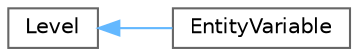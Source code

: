 digraph "Graphical Class Hierarchy"
{
 // LATEX_PDF_SIZE
  bgcolor="transparent";
  edge [fontname=Helvetica,fontsize=10,labelfontname=Helvetica,labelfontsize=10];
  node [fontname=Helvetica,fontsize=10,shape=box,height=0.2,width=0.4];
  rankdir="LR";
  Node0 [id="Node000000",label="Level",height=0.2,width=0.4,color="grey40", fillcolor="white", style="filled",URL="$classLevel.html",tooltip="Class for set item representing formula sets."];
  Node0 -> Node1 [id="edge35_Node000000_Node000001",dir="back",color="steelblue1",style="solid",tooltip=" "];
  Node1 [id="Node000001",label="EntityVariable",height=0.2,width=0.4,color="grey40", fillcolor="white", style="filled",URL="$classEntityVariable.html",tooltip="Class representing a variable entity within a logical formula."];
}
